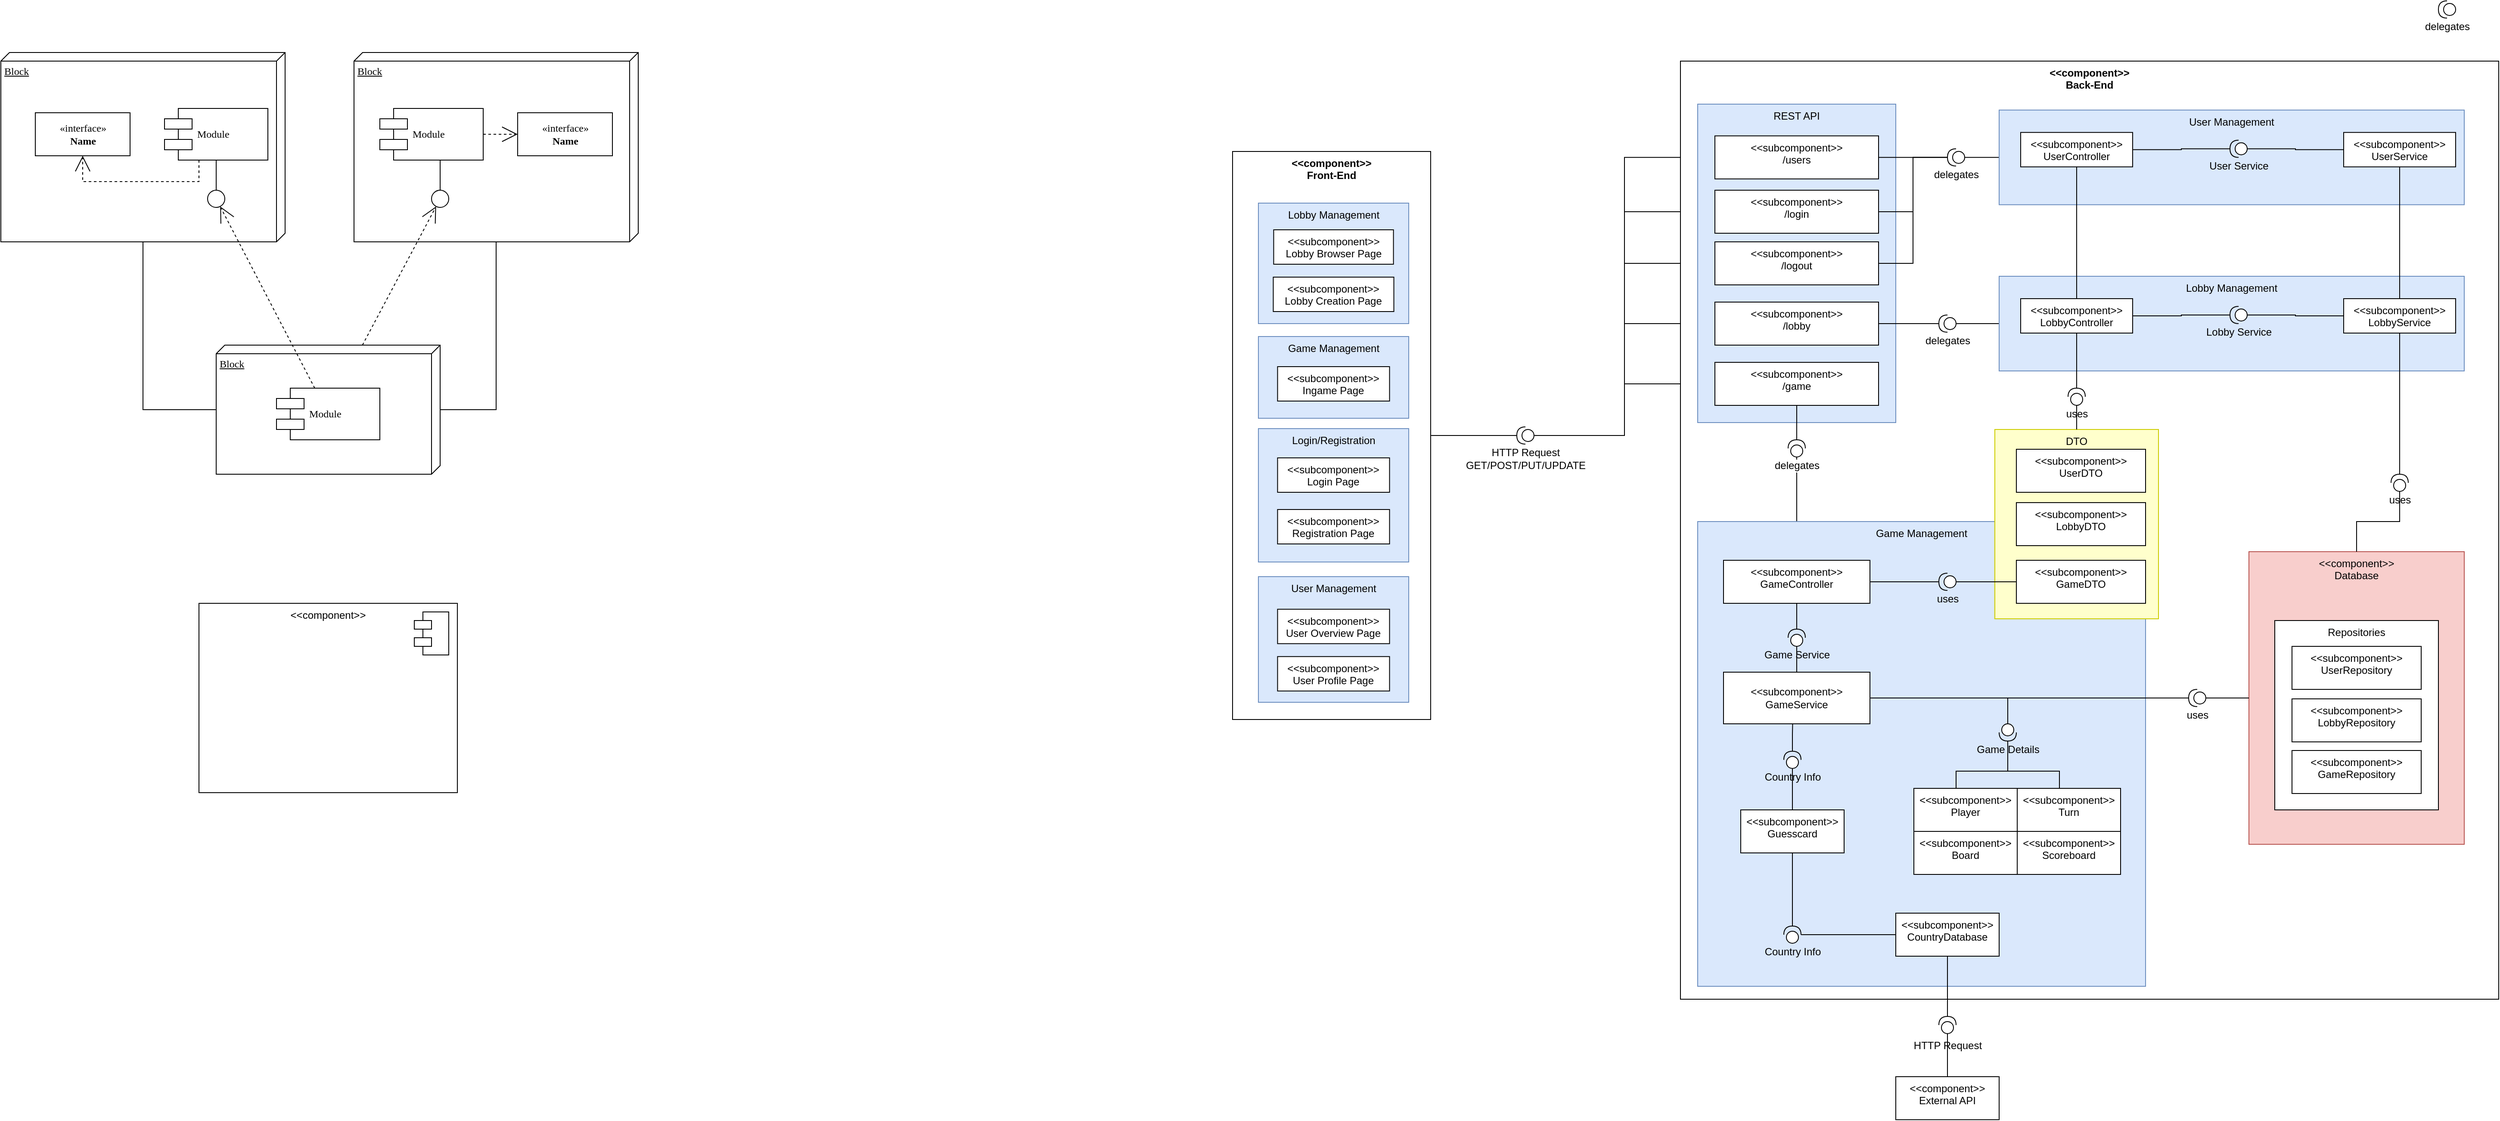 <mxfile version="20.8.16" type="device"><diagram name="Page-1" id="5f0bae14-7c28-e335-631c-24af17079c00"><mxGraphModel dx="2440" dy="1416" grid="1" gridSize="10" guides="1" tooltips="1" connect="1" arrows="1" fold="1" page="1" pageScale="1" pageWidth="4681" pageHeight="3300" background="none" math="0" shadow="0"><root><mxCell id="0"/><mxCell id="1" parent="0"/><mxCell id="39150e848f15840c-1" value="Block" style="verticalAlign=top;align=left;spacingTop=8;spacingLeft=2;spacingRight=12;shape=cube;size=10;direction=south;fontStyle=4;html=1;rounded=0;shadow=0;comic=0;labelBackgroundColor=none;strokeWidth=1;fontFamily=Verdana;fontSize=12" parent="1" vertex="1"><mxGeometry x="120" y="70" width="330" height="220" as="geometry"/></mxCell><mxCell id="39150e848f15840c-2" value="Block" style="verticalAlign=top;align=left;spacingTop=8;spacingLeft=2;spacingRight=12;shape=cube;size=10;direction=south;fontStyle=4;html=1;rounded=0;shadow=0;comic=0;labelBackgroundColor=none;strokeWidth=1;fontFamily=Verdana;fontSize=12" parent="1" vertex="1"><mxGeometry x="530" y="70" width="330" height="220" as="geometry"/></mxCell><mxCell id="39150e848f15840c-3" value="Block" style="verticalAlign=top;align=left;spacingTop=8;spacingLeft=2;spacingRight=12;shape=cube;size=10;direction=south;fontStyle=4;html=1;rounded=0;shadow=0;comic=0;labelBackgroundColor=none;strokeWidth=1;fontFamily=Verdana;fontSize=12" parent="1" vertex="1"><mxGeometry x="370" y="410" width="260" height="150" as="geometry"/></mxCell><mxCell id="39150e848f15840c-4" value="&amp;laquo;interface&amp;raquo;&lt;br&gt;&lt;b&gt;Name&lt;/b&gt;" style="html=1;rounded=0;shadow=0;comic=0;labelBackgroundColor=none;strokeWidth=1;fontFamily=Verdana;fontSize=12;align=center;" parent="1" vertex="1"><mxGeometry x="160" y="140" width="110" height="50" as="geometry"/></mxCell><mxCell id="39150e848f15840c-5" value="Module" style="shape=component;align=left;spacingLeft=36;rounded=0;shadow=0;comic=0;labelBackgroundColor=none;strokeWidth=1;fontFamily=Verdana;fontSize=12;html=1;" parent="1" vertex="1"><mxGeometry x="310" y="135" width="120" height="60" as="geometry"/></mxCell><mxCell id="39150e848f15840c-6" value="" style="ellipse;whiteSpace=wrap;html=1;rounded=0;shadow=0;comic=0;labelBackgroundColor=none;strokeWidth=1;fontFamily=Verdana;fontSize=12;align=center;" parent="1" vertex="1"><mxGeometry x="360" y="230" width="20" height="20" as="geometry"/></mxCell><mxCell id="39150e848f15840c-7" value="Module" style="shape=component;align=left;spacingLeft=36;rounded=0;shadow=0;comic=0;labelBackgroundColor=none;strokeWidth=1;fontFamily=Verdana;fontSize=12;html=1;" parent="1" vertex="1"><mxGeometry x="560" y="135" width="120" height="60" as="geometry"/></mxCell><mxCell id="39150e848f15840c-8" value="&amp;laquo;interface&amp;raquo;&lt;br&gt;&lt;b&gt;Name&lt;/b&gt;" style="html=1;rounded=0;shadow=0;comic=0;labelBackgroundColor=none;strokeWidth=1;fontFamily=Verdana;fontSize=12;align=center;" parent="1" vertex="1"><mxGeometry x="720" y="140" width="110" height="50" as="geometry"/></mxCell><mxCell id="39150e848f15840c-9" value="" style="ellipse;whiteSpace=wrap;html=1;rounded=0;shadow=0;comic=0;labelBackgroundColor=none;strokeWidth=1;fontFamily=Verdana;fontSize=12;align=center;" parent="1" vertex="1"><mxGeometry x="620" y="230" width="20" height="20" as="geometry"/></mxCell><mxCell id="39150e848f15840c-10" value="Module" style="shape=component;align=left;spacingLeft=36;rounded=0;shadow=0;comic=0;labelBackgroundColor=none;strokeWidth=1;fontFamily=Verdana;fontSize=12;html=1;" parent="1" vertex="1"><mxGeometry x="440" y="460" width="120" height="60" as="geometry"/></mxCell><mxCell id="39150e848f15840c-11" style="edgeStyle=none;rounded=0;html=1;dashed=1;labelBackgroundColor=none;startArrow=none;startFill=0;startSize=8;endArrow=open;endFill=0;endSize=16;fontFamily=Verdana;fontSize=12;" parent="1" source="39150e848f15840c-10" target="39150e848f15840c-6" edge="1"><mxGeometry relative="1" as="geometry"/></mxCell><mxCell id="39150e848f15840c-12" style="edgeStyle=none;rounded=0;html=1;dashed=1;labelBackgroundColor=none;startArrow=none;startFill=0;startSize=8;endArrow=open;endFill=0;endSize=16;fontFamily=Verdana;fontSize=12;" parent="1" source="39150e848f15840c-3" target="39150e848f15840c-9" edge="1"><mxGeometry relative="1" as="geometry"/></mxCell><mxCell id="39150e848f15840c-13" style="edgeStyle=elbowEdgeStyle;rounded=0;html=1;labelBackgroundColor=none;startArrow=none;startFill=0;startSize=8;endArrow=none;endFill=0;endSize=16;fontFamily=Verdana;fontSize=12;" parent="1" source="39150e848f15840c-9" target="39150e848f15840c-7" edge="1"><mxGeometry relative="1" as="geometry"/></mxCell><mxCell id="39150e848f15840c-14" style="edgeStyle=elbowEdgeStyle;rounded=0;html=1;labelBackgroundColor=none;startArrow=none;startFill=0;startSize=8;endArrow=none;endFill=0;endSize=16;fontFamily=Verdana;fontSize=12;" parent="1" source="39150e848f15840c-6" target="39150e848f15840c-5" edge="1"><mxGeometry relative="1" as="geometry"/></mxCell><mxCell id="39150e848f15840c-15" style="edgeStyle=orthogonalEdgeStyle;rounded=0;html=1;labelBackgroundColor=none;startArrow=none;startFill=0;startSize=8;endArrow=open;endFill=0;endSize=16;fontFamily=Verdana;fontSize=12;dashed=1;" parent="1" source="39150e848f15840c-5" target="39150e848f15840c-4" edge="1"><mxGeometry relative="1" as="geometry"><Array as="points"><mxPoint x="350" y="220"/><mxPoint x="215" y="220"/></Array></mxGeometry></mxCell><mxCell id="39150e848f15840c-16" style="edgeStyle=orthogonalEdgeStyle;rounded=0;html=1;dashed=1;labelBackgroundColor=none;startArrow=none;startFill=0;startSize=8;endArrow=open;endFill=0;endSize=16;fontFamily=Verdana;fontSize=12;" parent="1" source="39150e848f15840c-7" target="39150e848f15840c-8" edge="1"><mxGeometry relative="1" as="geometry"/></mxCell><mxCell id="39150e848f15840c-17" style="edgeStyle=orthogonalEdgeStyle;rounded=0;html=1;labelBackgroundColor=none;startArrow=none;startFill=0;startSize=8;endArrow=none;endFill=0;endSize=16;fontFamily=Verdana;fontSize=12;" parent="1" source="39150e848f15840c-3" target="39150e848f15840c-2" edge="1"><mxGeometry relative="1" as="geometry"><Array as="points"><mxPoint x="695" y="485"/></Array></mxGeometry></mxCell><mxCell id="39150e848f15840c-18" style="edgeStyle=orthogonalEdgeStyle;rounded=0;html=1;labelBackgroundColor=none;startArrow=none;startFill=0;startSize=8;endArrow=none;endFill=0;endSize=16;fontFamily=Verdana;fontSize=12;" parent="1" source="39150e848f15840c-3" target="39150e848f15840c-1" edge="1"><mxGeometry relative="1" as="geometry"><Array as="points"><mxPoint x="285" y="485"/></Array></mxGeometry></mxCell><mxCell id="TfVsFebPphV5wyhmCZcy-42" value="" style="group" parent="1" vertex="1" connectable="0"><mxGeometry x="350" y="710" width="300" height="220" as="geometry"/></mxCell><mxCell id="TfVsFebPphV5wyhmCZcy-32" value="&amp;lt;&amp;lt;component&amp;gt;&amp;gt;&lt;br&gt;" style="whiteSpace=wrap;html=1;align=center;verticalAlign=top;imageAspect=0;resizeWidth=1;resizeHeight=1;" parent="TfVsFebPphV5wyhmCZcy-42" vertex="1"><mxGeometry width="300" height="220" as="geometry"/></mxCell><mxCell id="TfVsFebPphV5wyhmCZcy-33" value="" style="shape=module;align=left;spacingLeft=20;align=center;verticalAlign=top;whiteSpace=wrap;html=1;movable=1;resizable=1;rotatable=1;deletable=1;editable=1;locked=0;connectable=1;" parent="TfVsFebPphV5wyhmCZcy-42" vertex="1"><mxGeometry x="250" y="10" width="40" height="50" as="geometry"/></mxCell><mxCell id="kWICgyB2zW5VVz1TI_XQ-25" style="edgeStyle=orthogonalEdgeStyle;rounded=0;orthogonalLoop=1;jettySize=auto;html=1;endArrow=none;endFill=0;entryX=0;entryY=0.5;entryDx=0;entryDy=0;" edge="1" parent="1" source="TfVsFebPphV5wyhmCZcy-27" target="Gb7XnMSziSP-tkuVYGW9-13"><mxGeometry relative="1" as="geometry"/></mxCell><mxCell id="kWICgyB2zW5VVz1TI_XQ-26" style="edgeStyle=orthogonalEdgeStyle;rounded=0;orthogonalLoop=1;jettySize=auto;html=1;entryX=0;entryY=0.5;entryDx=0;entryDy=0;endArrow=none;endFill=0;" edge="1" parent="1" source="TfVsFebPphV5wyhmCZcy-27" target="Gb7XnMSziSP-tkuVYGW9-14"><mxGeometry relative="1" as="geometry"/></mxCell><mxCell id="kWICgyB2zW5VVz1TI_XQ-27" style="edgeStyle=orthogonalEdgeStyle;rounded=0;orthogonalLoop=1;jettySize=auto;html=1;entryX=0;entryY=0.5;entryDx=0;entryDy=0;endArrow=none;endFill=0;" edge="1" parent="1" source="TfVsFebPphV5wyhmCZcy-27" target="kWICgyB2zW5VVz1TI_XQ-23"><mxGeometry relative="1" as="geometry"/></mxCell><mxCell id="kWICgyB2zW5VVz1TI_XQ-31" style="edgeStyle=orthogonalEdgeStyle;rounded=0;orthogonalLoop=1;jettySize=auto;html=1;entryX=0;entryY=0.5;entryDx=0;entryDy=0;endArrow=none;endFill=0;" edge="1" parent="1" source="TfVsFebPphV5wyhmCZcy-27" target="kWICgyB2zW5VVz1TI_XQ-29"><mxGeometry relative="1" as="geometry"/></mxCell><mxCell id="kWICgyB2zW5VVz1TI_XQ-32" style="edgeStyle=orthogonalEdgeStyle;rounded=0;orthogonalLoop=1;jettySize=auto;html=1;entryX=0;entryY=0.5;entryDx=0;entryDy=0;endArrow=none;endFill=0;" edge="1" parent="1" source="TfVsFebPphV5wyhmCZcy-27" target="kWICgyB2zW5VVz1TI_XQ-30"><mxGeometry relative="1" as="geometry"/></mxCell><mxCell id="kWICgyB2zW5VVz1TI_XQ-290" style="edgeStyle=orthogonalEdgeStyle;rounded=0;orthogonalLoop=1;jettySize=auto;html=1;entryX=1;entryY=0.5;entryDx=0;entryDy=0;strokeColor=default;fontFamily=Helvetica;fontSize=12;fontColor=default;startArrow=none;startFill=0;endArrow=none;endFill=0;" edge="1" parent="1" source="TfVsFebPphV5wyhmCZcy-27" target="kWICgyB2zW5VVz1TI_XQ-288"><mxGeometry relative="1" as="geometry"/></mxCell><mxCell id="TfVsFebPphV5wyhmCZcy-27" value="&lt;br&gt;HTTP Request&lt;br&gt;GET/POST/PUT/UPDATE" style="shape=providedRequiredInterface;html=1;verticalLabelPosition=bottom;sketch=0;direction=west;" parent="1" vertex="1"><mxGeometry x="1880" y="505" width="20" height="20" as="geometry"/></mxCell><mxCell id="kWICgyB2zW5VVz1TI_XQ-198" value="delegates" style="shape=providedRequiredInterface;html=1;verticalLabelPosition=bottom;sketch=0;labelBackgroundColor=none;direction=west;" vertex="1" parent="1"><mxGeometry x="2950" y="10" width="20" height="20" as="geometry"/></mxCell><mxCell id="TfVsFebPphV5wyhmCZcy-23" value="&lt;b&gt;&amp;lt;&amp;lt;component&amp;gt;&amp;gt;&lt;br&gt;Back-End&lt;/b&gt;" style="whiteSpace=wrap;html=1;align=center;verticalAlign=top;" parent="1" vertex="1"><mxGeometry x="2070" y="80" width="950" height="1090" as="geometry"/></mxCell><mxCell id="Gb7XnMSziSP-tkuVYGW9-11" value="REST API" style="whiteSpace=wrap;html=1;align=center;verticalAlign=top;imageAspect=0;resizeWidth=1;resizeHeight=1;fillColor=#dae8fc;strokeColor=#6c8ebf;" parent="1" vertex="1"><mxGeometry x="2090" y="130" width="230" height="370" as="geometry"/></mxCell><mxCell id="Gb7XnMSziSP-tkuVYGW9-13" value="&amp;lt;&amp;lt;subcomponent&amp;gt;&amp;gt;&lt;br&gt;/users" style="whiteSpace=wrap;html=1;align=center;verticalAlign=top;imageAspect=0;resizeWidth=1;resizeHeight=1;" parent="1" vertex="1"><mxGeometry x="2110" y="166.87" width="190" height="50" as="geometry"/></mxCell><mxCell id="Gb7XnMSziSP-tkuVYGW9-14" value="&amp;lt;&amp;lt;subcomponent&amp;gt;&amp;gt;&lt;br&gt;/lobby" style="whiteSpace=wrap;html=1;align=center;verticalAlign=top;imageAspect=0;resizeWidth=1;resizeHeight=1;" parent="1" vertex="1"><mxGeometry x="2110" y="360" width="190" height="50" as="geometry"/></mxCell><mxCell id="kWICgyB2zW5VVz1TI_XQ-23" value="&amp;lt;&amp;lt;subcomponent&amp;gt;&amp;gt;&lt;br&gt;/game" style="whiteSpace=wrap;html=1;align=center;verticalAlign=top;imageAspect=0;resizeWidth=1;resizeHeight=1;" vertex="1" parent="1"><mxGeometry x="2110" y="430" width="190" height="50" as="geometry"/></mxCell><mxCell id="kWICgyB2zW5VVz1TI_XQ-29" value="&amp;lt;&amp;lt;subcomponent&amp;gt;&amp;gt;&lt;br&gt;/login" style="whiteSpace=wrap;html=1;align=center;verticalAlign=top;imageAspect=0;resizeWidth=1;resizeHeight=1;" vertex="1" parent="1"><mxGeometry x="2110" y="230" width="190" height="50" as="geometry"/></mxCell><mxCell id="kWICgyB2zW5VVz1TI_XQ-30" value="&amp;lt;&amp;lt;subcomponent&amp;gt;&amp;gt;&lt;br&gt;/logout" style="whiteSpace=wrap;html=1;align=center;verticalAlign=top;imageAspect=0;resizeWidth=1;resizeHeight=1;" vertex="1" parent="1"><mxGeometry x="2110" y="290" width="190" height="50" as="geometry"/></mxCell><mxCell id="kWICgyB2zW5VVz1TI_XQ-242" style="edgeStyle=orthogonalEdgeStyle;rounded=0;orthogonalLoop=1;jettySize=auto;html=1;entryX=0;entryY=0.5;entryDx=0;entryDy=0;strokeColor=default;startArrow=none;startFill=0;endArrow=none;endFill=0;" edge="1" parent="1" source="kWICgyB2zW5VVz1TI_XQ-73" target="Gb7XnMSziSP-tkuVYGW9-19"><mxGeometry relative="1" as="geometry"/></mxCell><mxCell id="kWICgyB2zW5VVz1TI_XQ-73" value="delegates" style="shape=providedRequiredInterface;html=1;verticalLabelPosition=bottom;sketch=0;labelBackgroundColor=none;direction=west;" vertex="1" parent="1"><mxGeometry x="2380" y="181.87" width="20" height="20" as="geometry"/></mxCell><mxCell id="kWICgyB2zW5VVz1TI_XQ-74" style="edgeStyle=orthogonalEdgeStyle;rounded=0;orthogonalLoop=1;jettySize=auto;html=1;entryX=1;entryY=0.5;entryDx=0;entryDy=0;entryPerimeter=0;strokeColor=default;startArrow=none;startFill=0;endArrow=none;endFill=0;" edge="1" parent="1" source="Gb7XnMSziSP-tkuVYGW9-13" target="kWICgyB2zW5VVz1TI_XQ-73"><mxGeometry relative="1" as="geometry"/></mxCell><mxCell id="kWICgyB2zW5VVz1TI_XQ-75" style="edgeStyle=orthogonalEdgeStyle;rounded=0;orthogonalLoop=1;jettySize=auto;html=1;entryX=1;entryY=0.5;entryDx=0;entryDy=0;entryPerimeter=0;strokeColor=default;startArrow=none;startFill=0;endArrow=none;endFill=0;" edge="1" parent="1" source="kWICgyB2zW5VVz1TI_XQ-29" target="kWICgyB2zW5VVz1TI_XQ-73"><mxGeometry relative="1" as="geometry"/></mxCell><mxCell id="kWICgyB2zW5VVz1TI_XQ-76" style="edgeStyle=orthogonalEdgeStyle;rounded=0;orthogonalLoop=1;jettySize=auto;html=1;entryX=1;entryY=0.5;entryDx=0;entryDy=0;entryPerimeter=0;strokeColor=default;startArrow=none;startFill=0;endArrow=none;endFill=0;" edge="1" parent="1" source="kWICgyB2zW5VVz1TI_XQ-30" target="kWICgyB2zW5VVz1TI_XQ-73"><mxGeometry relative="1" as="geometry"/></mxCell><mxCell id="kWICgyB2zW5VVz1TI_XQ-250" style="edgeStyle=orthogonalEdgeStyle;rounded=0;orthogonalLoop=1;jettySize=auto;html=1;entryX=0;entryY=0.5;entryDx=0;entryDy=0;strokeColor=default;startArrow=none;startFill=0;endArrow=none;endFill=0;" edge="1" parent="1" source="kWICgyB2zW5VVz1TI_XQ-81" target="kWICgyB2zW5VVz1TI_XQ-244"><mxGeometry relative="1" as="geometry"/></mxCell><mxCell id="kWICgyB2zW5VVz1TI_XQ-81" value="delegates" style="shape=providedRequiredInterface;html=1;verticalLabelPosition=bottom;sketch=0;labelBackgroundColor=none;direction=west;" vertex="1" parent="1"><mxGeometry x="2370" y="375" width="20" height="20" as="geometry"/></mxCell><mxCell id="kWICgyB2zW5VVz1TI_XQ-82" style="edgeStyle=orthogonalEdgeStyle;rounded=0;orthogonalLoop=1;jettySize=auto;html=1;entryX=1;entryY=0.5;entryDx=0;entryDy=0;entryPerimeter=0;strokeColor=default;startArrow=none;startFill=0;endArrow=none;endFill=0;" edge="1" parent="1" source="Gb7XnMSziSP-tkuVYGW9-14" target="kWICgyB2zW5VVz1TI_XQ-81"><mxGeometry relative="1" as="geometry"/></mxCell><mxCell id="kWICgyB2zW5VVz1TI_XQ-91" style="edgeStyle=orthogonalEdgeStyle;rounded=0;orthogonalLoop=1;jettySize=auto;html=1;entryX=0.5;entryY=1;entryDx=0;entryDy=0;strokeColor=default;startArrow=none;startFill=0;endArrow=none;endFill=0;" edge="1" parent="1" source="kWICgyB2zW5VVz1TI_XQ-90" target="kWICgyB2zW5VVz1TI_XQ-23"><mxGeometry relative="1" as="geometry"/></mxCell><mxCell id="kWICgyB2zW5VVz1TI_XQ-260" style="edgeStyle=orthogonalEdgeStyle;rounded=0;orthogonalLoop=1;jettySize=auto;html=1;entryX=0.5;entryY=0;entryDx=0;entryDy=0;strokeColor=default;startArrow=none;startFill=0;endArrow=none;endFill=0;" edge="1" parent="1" source="kWICgyB2zW5VVz1TI_XQ-90" target="huk3VhW0lDkyGAcxR03G-5"><mxGeometry relative="1" as="geometry"/></mxCell><mxCell id="kWICgyB2zW5VVz1TI_XQ-90" value="delegates" style="shape=providedRequiredInterface;html=1;verticalLabelPosition=bottom;sketch=0;labelBackgroundColor=default;direction=north;" vertex="1" parent="1"><mxGeometry x="2195" y="520" width="20" height="20" as="geometry"/></mxCell><mxCell id="Gb7XnMSziSP-tkuVYGW9-17" value="Game Management" style="whiteSpace=wrap;html=1;align=center;verticalAlign=top;imageAspect=0;resizeWidth=1;resizeHeight=1;fillColor=#dae8fc;strokeColor=#6c8ebf;labelBackgroundColor=#dae8fc;" parent="1" vertex="1"><mxGeometry x="2090" y="615" width="520" height="540" as="geometry"/></mxCell><mxCell id="kWICgyB2zW5VVz1TI_XQ-264" style="edgeStyle=orthogonalEdgeStyle;rounded=0;orthogonalLoop=1;jettySize=auto;html=1;entryX=1;entryY=0.5;entryDx=0;entryDy=0;entryPerimeter=0;strokeColor=default;startArrow=none;startFill=0;endArrow=none;endFill=0;" edge="1" parent="1" source="huk3VhW0lDkyGAcxR03G-5" target="kWICgyB2zW5VVz1TI_XQ-221"><mxGeometry relative="1" as="geometry"/></mxCell><mxCell id="huk3VhW0lDkyGAcxR03G-5" value="&amp;lt;&amp;lt;subcomponent&amp;gt;&amp;gt;&lt;br&gt;GameController" style="whiteSpace=wrap;html=1;align=center;verticalAlign=top;imageAspect=0;resizeWidth=1;resizeHeight=1;" parent="1" vertex="1"><mxGeometry x="2120" y="660" width="170" height="50" as="geometry"/></mxCell><mxCell id="kWICgyB2zW5VVz1TI_XQ-274" style="edgeStyle=orthogonalEdgeStyle;rounded=0;orthogonalLoop=1;jettySize=auto;html=1;entryX=1;entryY=0.5;entryDx=0;entryDy=0;entryPerimeter=0;strokeColor=default;startArrow=none;startFill=0;endArrow=none;endFill=0;" edge="1" parent="1" source="huk3VhW0lDkyGAcxR03G-6" target="kWICgyB2zW5VVz1TI_XQ-273"><mxGeometry relative="1" as="geometry"/></mxCell><mxCell id="huk3VhW0lDkyGAcxR03G-6" value="&amp;lt;&amp;lt;subcomponent&amp;gt;&amp;gt;&lt;br&gt;GameService" style="whiteSpace=wrap;html=1;align=center;verticalAlign=middle;imageAspect=0;resizeWidth=1;resizeHeight=1;" parent="1" vertex="1"><mxGeometry x="2120" y="790" width="170" height="60" as="geometry"/></mxCell><mxCell id="huk3VhW0lDkyGAcxR03G-9" value="&amp;lt;&amp;lt;subcomponent&amp;gt;&amp;gt;&lt;br&gt;Board" style="whiteSpace=wrap;html=1;align=center;verticalAlign=top;imageAspect=0;resizeWidth=1;resizeHeight=1;" parent="1" vertex="1"><mxGeometry x="2341" y="975" width="120" height="50" as="geometry"/></mxCell><mxCell id="huk3VhW0lDkyGAcxR03G-10" value="&amp;lt;&amp;lt;subcomponent&amp;gt;&amp;gt;&lt;br&gt;Scoreboard" style="whiteSpace=wrap;html=1;align=center;verticalAlign=top;imageAspect=0;resizeWidth=1;resizeHeight=1;" parent="1" vertex="1"><mxGeometry x="2461" y="975" width="120" height="50" as="geometry"/></mxCell><mxCell id="huk3VhW0lDkyGAcxR03G-15" value="&amp;lt;&amp;lt;subcomponent&amp;gt;&amp;gt;&lt;br&gt;CountryDatabase" style="whiteSpace=wrap;html=1;align=center;verticalAlign=top;imageAspect=0;resizeWidth=1;resizeHeight=1;" parent="1" vertex="1"><mxGeometry x="2320" y="1070" width="120" height="50" as="geometry"/></mxCell><mxCell id="kWICgyB2zW5VVz1TI_XQ-36" value="&amp;lt;&amp;lt;subcomponent&amp;gt;&amp;gt;&lt;br&gt;Guesscard" style="whiteSpace=wrap;html=1;align=center;verticalAlign=top;imageAspect=0;resizeWidth=1;resizeHeight=1;" vertex="1" parent="1"><mxGeometry x="2140" y="950" width="120" height="50" as="geometry"/></mxCell><mxCell id="kWICgyB2zW5VVz1TI_XQ-235" style="edgeStyle=orthogonalEdgeStyle;rounded=0;orthogonalLoop=1;jettySize=auto;html=1;entryX=0.5;entryY=1;entryDx=0;entryDy=0;strokeColor=default;startArrow=none;startFill=0;endArrow=none;endFill=0;" edge="1" parent="1" source="kWICgyB2zW5VVz1TI_XQ-40" target="huk3VhW0lDkyGAcxR03G-5"><mxGeometry relative="1" as="geometry"/></mxCell><mxCell id="kWICgyB2zW5VVz1TI_XQ-236" style="edgeStyle=orthogonalEdgeStyle;rounded=0;orthogonalLoop=1;jettySize=auto;html=1;entryX=0.5;entryY=0;entryDx=0;entryDy=0;strokeColor=default;startArrow=none;startFill=0;endArrow=none;endFill=0;" edge="1" parent="1" source="kWICgyB2zW5VVz1TI_XQ-40" target="huk3VhW0lDkyGAcxR03G-6"><mxGeometry relative="1" as="geometry"/></mxCell><mxCell id="kWICgyB2zW5VVz1TI_XQ-40" value="Game Service" style="shape=providedRequiredInterface;html=1;verticalLabelPosition=bottom;sketch=0;labelBackgroundColor=none;direction=north;" vertex="1" parent="1"><mxGeometry x="2195" y="740" width="20" height="20" as="geometry"/></mxCell><mxCell id="kWICgyB2zW5VVz1TI_XQ-231" style="edgeStyle=orthogonalEdgeStyle;rounded=0;orthogonalLoop=1;jettySize=auto;html=1;strokeColor=default;startArrow=none;startFill=0;endArrow=none;endFill=0;" edge="1" parent="1" source="kWICgyB2zW5VVz1TI_XQ-47" target="huk3VhW0lDkyGAcxR03G-8"><mxGeometry relative="1" as="geometry"><Array as="points"><mxPoint x="2450" y="905"/><mxPoint x="2390" y="905"/></Array></mxGeometry></mxCell><mxCell id="kWICgyB2zW5VVz1TI_XQ-232" style="edgeStyle=orthogonalEdgeStyle;rounded=0;orthogonalLoop=1;jettySize=auto;html=1;entryX=0.5;entryY=0;entryDx=0;entryDy=0;strokeColor=default;startArrow=none;startFill=0;endArrow=none;endFill=0;" edge="1" parent="1" source="kWICgyB2zW5VVz1TI_XQ-47" target="huk3VhW0lDkyGAcxR03G-7"><mxGeometry relative="1" as="geometry"><Array as="points"><mxPoint x="2450" y="905"/><mxPoint x="2510" y="905"/></Array></mxGeometry></mxCell><mxCell id="kWICgyB2zW5VVz1TI_XQ-261" style="edgeStyle=orthogonalEdgeStyle;rounded=0;orthogonalLoop=1;jettySize=auto;html=1;entryX=1;entryY=0.5;entryDx=0;entryDy=0;strokeColor=default;startArrow=none;startFill=0;endArrow=none;endFill=0;" edge="1" parent="1" source="kWICgyB2zW5VVz1TI_XQ-47" target="huk3VhW0lDkyGAcxR03G-6"><mxGeometry relative="1" as="geometry"><Array as="points"><mxPoint x="2450" y="820"/></Array></mxGeometry></mxCell><mxCell id="kWICgyB2zW5VVz1TI_XQ-47" value="Game Details" style="shape=providedRequiredInterface;html=1;verticalLabelPosition=bottom;sketch=0;labelBackgroundColor=none;direction=south;" vertex="1" parent="1"><mxGeometry x="2440" y="850" width="20" height="20" as="geometry"/></mxCell><mxCell id="huk3VhW0lDkyGAcxR03G-8" value="&amp;lt;&amp;lt;subcomponent&amp;gt;&amp;gt;&lt;br&gt;Player" style="whiteSpace=wrap;html=1;align=center;verticalAlign=top;imageAspect=0;resizeWidth=1;resizeHeight=1;" parent="1" vertex="1"><mxGeometry x="2341" y="925" width="120" height="50" as="geometry"/></mxCell><mxCell id="huk3VhW0lDkyGAcxR03G-7" value="&amp;lt;&amp;lt;subcomponent&amp;gt;&amp;gt;&lt;br&gt;Turn" style="whiteSpace=wrap;html=1;align=center;verticalAlign=top;imageAspect=0;resizeWidth=1;resizeHeight=1;" parent="1" vertex="1"><mxGeometry x="2461" y="925" width="120" height="50" as="geometry"/></mxCell><mxCell id="kWICgyB2zW5VVz1TI_XQ-228" style="edgeStyle=orthogonalEdgeStyle;rounded=0;orthogonalLoop=1;jettySize=auto;html=1;strokeColor=default;startArrow=none;startFill=0;endArrow=none;endFill=0;" edge="1" parent="1" source="kWICgyB2zW5VVz1TI_XQ-53" target="kWICgyB2zW5VVz1TI_XQ-36"><mxGeometry relative="1" as="geometry"/></mxCell><mxCell id="kWICgyB2zW5VVz1TI_XQ-229" style="edgeStyle=orthogonalEdgeStyle;rounded=0;orthogonalLoop=1;jettySize=auto;html=1;entryX=0.472;entryY=1.002;entryDx=0;entryDy=0;entryPerimeter=0;strokeColor=default;startArrow=none;startFill=0;endArrow=none;endFill=0;" edge="1" parent="1" source="kWICgyB2zW5VVz1TI_XQ-53" target="huk3VhW0lDkyGAcxR03G-6"><mxGeometry relative="1" as="geometry"/></mxCell><mxCell id="kWICgyB2zW5VVz1TI_XQ-53" value="Country Info" style="shape=providedRequiredInterface;html=1;verticalLabelPosition=bottom;sketch=0;labelBackgroundColor=none;direction=north;" vertex="1" parent="1"><mxGeometry x="2190" y="881.87" width="20" height="20" as="geometry"/></mxCell><mxCell id="kWICgyB2zW5VVz1TI_XQ-61" style="edgeStyle=orthogonalEdgeStyle;rounded=0;orthogonalLoop=1;jettySize=auto;html=1;entryX=0.5;entryY=1;entryDx=0;entryDy=0;endArrow=none;endFill=0;" edge="1" parent="1" source="kWICgyB2zW5VVz1TI_XQ-60" target="kWICgyB2zW5VVz1TI_XQ-36"><mxGeometry relative="1" as="geometry"/></mxCell><mxCell id="kWICgyB2zW5VVz1TI_XQ-135" style="edgeStyle=orthogonalEdgeStyle;rounded=0;orthogonalLoop=1;jettySize=auto;html=1;entryX=0;entryY=0.5;entryDx=0;entryDy=0;strokeColor=default;startArrow=none;startFill=0;endArrow=none;endFill=0;" edge="1" parent="1" source="kWICgyB2zW5VVz1TI_XQ-60" target="huk3VhW0lDkyGAcxR03G-15"><mxGeometry relative="1" as="geometry"/></mxCell><mxCell id="kWICgyB2zW5VVz1TI_XQ-60" value="Country Info" style="shape=providedRequiredInterface;html=1;verticalLabelPosition=bottom;sketch=0;labelBackgroundColor=none;direction=north;" vertex="1" parent="1"><mxGeometry x="2190" y="1085" width="20" height="20" as="geometry"/></mxCell><mxCell id="kWICgyB2zW5VVz1TI_XQ-241" value="" style="group" vertex="1" connectable="0" parent="1"><mxGeometry x="2440" y="136.87" width="540" height="110" as="geometry"/></mxCell><mxCell id="Gb7XnMSziSP-tkuVYGW9-19" value="User Management" style="whiteSpace=wrap;html=1;align=center;verticalAlign=top;imageAspect=0;resizeWidth=1;resizeHeight=1;fillColor=#dae8fc;strokeColor=#6c8ebf;" parent="kWICgyB2zW5VVz1TI_XQ-241" vertex="1"><mxGeometry width="540" height="110" as="geometry"/></mxCell><mxCell id="huk3VhW0lDkyGAcxR03G-1" value="&amp;lt;&amp;lt;subcomponent&amp;gt;&amp;gt;&lt;br&gt;UserController" style="whiteSpace=wrap;html=1;align=center;verticalAlign=top;imageAspect=0;resizeWidth=1;resizeHeight=1;" parent="kWICgyB2zW5VVz1TI_XQ-241" vertex="1"><mxGeometry x="25" y="26" width="130" height="40" as="geometry"/></mxCell><mxCell id="huk3VhW0lDkyGAcxR03G-2" value="&amp;lt;&amp;lt;subcomponent&amp;gt;&amp;gt;&lt;br&gt;UserService" style="whiteSpace=wrap;html=1;align=center;verticalAlign=top;imageAspect=0;resizeWidth=1;resizeHeight=1;" parent="kWICgyB2zW5VVz1TI_XQ-241" vertex="1"><mxGeometry x="400" y="26" width="130" height="40" as="geometry"/></mxCell><mxCell id="kWICgyB2zW5VVz1TI_XQ-194" value="User Service" style="shape=providedRequiredInterface;html=1;verticalLabelPosition=bottom;sketch=0;labelBackgroundColor=#dae8fc;direction=west;" vertex="1" parent="kWICgyB2zW5VVz1TI_XQ-241"><mxGeometry x="268" y="35" width="20" height="20" as="geometry"/></mxCell><mxCell id="kWICgyB2zW5VVz1TI_XQ-239" style="edgeStyle=orthogonalEdgeStyle;rounded=0;orthogonalLoop=1;jettySize=auto;html=1;strokeColor=default;startArrow=none;startFill=0;endArrow=none;endFill=0;" edge="1" parent="kWICgyB2zW5VVz1TI_XQ-241" source="kWICgyB2zW5VVz1TI_XQ-194" target="huk3VhW0lDkyGAcxR03G-1"><mxGeometry relative="1" as="geometry"/></mxCell><mxCell id="kWICgyB2zW5VVz1TI_XQ-240" style="edgeStyle=orthogonalEdgeStyle;rounded=0;orthogonalLoop=1;jettySize=auto;html=1;strokeColor=default;startArrow=none;startFill=0;endArrow=none;endFill=0;" edge="1" parent="kWICgyB2zW5VVz1TI_XQ-241" source="kWICgyB2zW5VVz1TI_XQ-194" target="huk3VhW0lDkyGAcxR03G-2"><mxGeometry relative="1" as="geometry"/></mxCell><mxCell id="kWICgyB2zW5VVz1TI_XQ-243" value="" style="group" vertex="1" connectable="0" parent="1"><mxGeometry x="2440" y="330" width="540" height="110" as="geometry"/></mxCell><mxCell id="kWICgyB2zW5VVz1TI_XQ-244" value="Lobby Management" style="whiteSpace=wrap;html=1;align=center;verticalAlign=top;imageAspect=0;resizeWidth=1;resizeHeight=1;fillColor=#dae8fc;strokeColor=#6c8ebf;" vertex="1" parent="kWICgyB2zW5VVz1TI_XQ-243"><mxGeometry width="540" height="110" as="geometry"/></mxCell><mxCell id="kWICgyB2zW5VVz1TI_XQ-245" value="&amp;lt;&amp;lt;subcomponent&amp;gt;&amp;gt;&lt;br&gt;LobbyController" style="whiteSpace=wrap;html=1;align=center;verticalAlign=top;imageAspect=0;resizeWidth=1;resizeHeight=1;" vertex="1" parent="kWICgyB2zW5VVz1TI_XQ-243"><mxGeometry x="25" y="26" width="130" height="40" as="geometry"/></mxCell><mxCell id="kWICgyB2zW5VVz1TI_XQ-246" value="&amp;lt;&amp;lt;subcomponent&amp;gt;&amp;gt;&lt;br&gt;LobbyService" style="whiteSpace=wrap;html=1;align=center;verticalAlign=top;imageAspect=0;resizeWidth=1;resizeHeight=1;" vertex="1" parent="kWICgyB2zW5VVz1TI_XQ-243"><mxGeometry x="400" y="26" width="130" height="40" as="geometry"/></mxCell><mxCell id="kWICgyB2zW5VVz1TI_XQ-247" value="Lobby Service" style="shape=providedRequiredInterface;html=1;verticalLabelPosition=bottom;sketch=0;labelBackgroundColor=#dae8fc;direction=west;" vertex="1" parent="kWICgyB2zW5VVz1TI_XQ-243"><mxGeometry x="268" y="35" width="20" height="20" as="geometry"/></mxCell><mxCell id="kWICgyB2zW5VVz1TI_XQ-248" style="edgeStyle=orthogonalEdgeStyle;rounded=0;orthogonalLoop=1;jettySize=auto;html=1;strokeColor=default;startArrow=none;startFill=0;endArrow=none;endFill=0;" edge="1" parent="kWICgyB2zW5VVz1TI_XQ-243" source="kWICgyB2zW5VVz1TI_XQ-247" target="kWICgyB2zW5VVz1TI_XQ-245"><mxGeometry relative="1" as="geometry"/></mxCell><mxCell id="kWICgyB2zW5VVz1TI_XQ-249" style="edgeStyle=orthogonalEdgeStyle;rounded=0;orthogonalLoop=1;jettySize=auto;html=1;strokeColor=default;startArrow=none;startFill=0;endArrow=none;endFill=0;" edge="1" parent="kWICgyB2zW5VVz1TI_XQ-243" source="kWICgyB2zW5VVz1TI_XQ-247" target="kWICgyB2zW5VVz1TI_XQ-246"><mxGeometry relative="1" as="geometry"/></mxCell><mxCell id="kWICgyB2zW5VVz1TI_XQ-205" value="DTO" style="whiteSpace=wrap;html=1;align=center;verticalAlign=top;imageAspect=0;resizeWidth=1;resizeHeight=1;fillColor=#FFFFCC;strokeColor=#CCCC00;" vertex="1" parent="1"><mxGeometry x="2435" y="508" width="190" height="220" as="geometry"/></mxCell><mxCell id="kWICgyB2zW5VVz1TI_XQ-206" value="&amp;lt;&amp;lt;subcomponent&amp;gt;&amp;gt;&lt;br&gt;UserDTO" style="whiteSpace=wrap;html=1;align=center;verticalAlign=top;imageAspect=0;resizeWidth=1;resizeHeight=1;" vertex="1" parent="1"><mxGeometry x="2460" y="531" width="150" height="50" as="geometry"/></mxCell><mxCell id="kWICgyB2zW5VVz1TI_XQ-207" value="&amp;lt;&amp;lt;subcomponent&amp;gt;&amp;gt;&lt;br&gt;LobbyDTO" style="whiteSpace=wrap;html=1;align=center;verticalAlign=top;imageAspect=0;resizeWidth=1;resizeHeight=1;" vertex="1" parent="1"><mxGeometry x="2460" y="593" width="150" height="50" as="geometry"/></mxCell><mxCell id="kWICgyB2zW5VVz1TI_XQ-208" value="&amp;lt;&amp;lt;subcomponent&amp;gt;&amp;gt;&lt;br&gt;GameDTO" style="whiteSpace=wrap;html=1;align=center;verticalAlign=top;imageAspect=0;resizeWidth=1;resizeHeight=1;" vertex="1" parent="1"><mxGeometry x="2460" y="660" width="150" height="50" as="geometry"/></mxCell><mxCell id="kWICgyB2zW5VVz1TI_XQ-265" style="edgeStyle=orthogonalEdgeStyle;rounded=0;orthogonalLoop=1;jettySize=auto;html=1;strokeColor=default;startArrow=none;startFill=0;endArrow=none;endFill=0;" edge="1" parent="1" source="kWICgyB2zW5VVz1TI_XQ-221" target="kWICgyB2zW5VVz1TI_XQ-208"><mxGeometry relative="1" as="geometry"/></mxCell><mxCell id="kWICgyB2zW5VVz1TI_XQ-221" value="uses" style="shape=providedRequiredInterface;html=1;verticalLabelPosition=bottom;sketch=0;labelBackgroundColor=none;direction=west;" vertex="1" parent="1"><mxGeometry x="2370" y="675" width="20" height="20" as="geometry"/></mxCell><mxCell id="kWICgyB2zW5VVz1TI_XQ-271" style="edgeStyle=orthogonalEdgeStyle;rounded=0;orthogonalLoop=1;jettySize=auto;html=1;strokeColor=default;startArrow=none;startFill=0;endArrow=none;endFill=0;" edge="1" parent="1" source="kWICgyB2zW5VVz1TI_XQ-268" target="kWICgyB2zW5VVz1TI_XQ-205"><mxGeometry relative="1" as="geometry"/></mxCell><mxCell id="kWICgyB2zW5VVz1TI_XQ-268" value="uses" style="shape=providedRequiredInterface;html=1;verticalLabelPosition=bottom;sketch=0;labelBackgroundColor=none;direction=north;" vertex="1" parent="1"><mxGeometry x="2520" y="460" width="20" height="20" as="geometry"/></mxCell><mxCell id="kWICgyB2zW5VVz1TI_XQ-269" style="edgeStyle=orthogonalEdgeStyle;rounded=0;orthogonalLoop=1;jettySize=auto;html=1;entryX=0.5;entryY=0;entryDx=0;entryDy=0;strokeColor=default;startArrow=none;startFill=0;endArrow=none;endFill=0;" edge="1" parent="1" source="huk3VhW0lDkyGAcxR03G-1" target="kWICgyB2zW5VVz1TI_XQ-245"><mxGeometry relative="1" as="geometry"/></mxCell><mxCell id="kWICgyB2zW5VVz1TI_XQ-270" style="edgeStyle=orthogonalEdgeStyle;rounded=0;orthogonalLoop=1;jettySize=auto;html=1;entryX=1;entryY=0.5;entryDx=0;entryDy=0;entryPerimeter=0;strokeColor=default;startArrow=none;startFill=0;endArrow=none;endFill=0;" edge="1" parent="1" source="kWICgyB2zW5VVz1TI_XQ-245" target="kWICgyB2zW5VVz1TI_XQ-268"><mxGeometry relative="1" as="geometry"/></mxCell><mxCell id="kWICgyB2zW5VVz1TI_XQ-272" value="" style="group" vertex="1" connectable="0" parent="1"><mxGeometry x="2730" y="650" width="250" height="340" as="geometry"/></mxCell><mxCell id="TfVsFebPphV5wyhmCZcy-25" value="&amp;lt;&amp;lt;component&amp;gt;&amp;gt;&lt;br&gt;Database" style="whiteSpace=wrap;html=1;align=center;verticalAlign=top;fillColor=#f8cecc;strokeColor=#b85450;" parent="kWICgyB2zW5VVz1TI_XQ-272" vertex="1"><mxGeometry width="250" height="340" as="geometry"/></mxCell><mxCell id="kWICgyB2zW5VVz1TI_XQ-214" value="" style="group" vertex="1" connectable="0" parent="kWICgyB2zW5VVz1TI_XQ-272"><mxGeometry x="30" y="80" width="190" height="220" as="geometry"/></mxCell><mxCell id="kWICgyB2zW5VVz1TI_XQ-215" value="Repositories" style="whiteSpace=wrap;html=1;align=center;verticalAlign=top;imageAspect=0;resizeWidth=1;resizeHeight=1;" vertex="1" parent="kWICgyB2zW5VVz1TI_XQ-214"><mxGeometry width="190" height="220" as="geometry"/></mxCell><mxCell id="kWICgyB2zW5VVz1TI_XQ-216" value="&amp;lt;&amp;lt;subcomponent&amp;gt;&amp;gt;&lt;br&gt;UserRepository" style="whiteSpace=wrap;html=1;align=center;verticalAlign=top;imageAspect=0;resizeWidth=1;resizeHeight=1;" vertex="1" parent="kWICgyB2zW5VVz1TI_XQ-214"><mxGeometry x="20" y="30" width="150" height="50" as="geometry"/></mxCell><mxCell id="kWICgyB2zW5VVz1TI_XQ-217" value="&amp;lt;&amp;lt;subcomponent&amp;gt;&amp;gt;&lt;br&gt;LobbyRepository" style="whiteSpace=wrap;html=1;align=center;verticalAlign=top;imageAspect=0;resizeWidth=1;resizeHeight=1;" vertex="1" parent="kWICgyB2zW5VVz1TI_XQ-214"><mxGeometry x="20" y="91" width="150" height="50" as="geometry"/></mxCell><mxCell id="kWICgyB2zW5VVz1TI_XQ-218" value="&amp;lt;&amp;lt;subcomponent&amp;gt;&amp;gt;&lt;br&gt;GameRepository" style="whiteSpace=wrap;html=1;align=center;verticalAlign=top;imageAspect=0;resizeWidth=1;resizeHeight=1;" vertex="1" parent="kWICgyB2zW5VVz1TI_XQ-214"><mxGeometry x="20" y="151" width="150" height="50" as="geometry"/></mxCell><mxCell id="kWICgyB2zW5VVz1TI_XQ-275" style="edgeStyle=orthogonalEdgeStyle;rounded=0;orthogonalLoop=1;jettySize=auto;html=1;entryX=0;entryY=0.5;entryDx=0;entryDy=0;strokeColor=default;startArrow=none;startFill=0;endArrow=none;endFill=0;" edge="1" parent="1" source="kWICgyB2zW5VVz1TI_XQ-273" target="TfVsFebPphV5wyhmCZcy-25"><mxGeometry relative="1" as="geometry"/></mxCell><mxCell id="kWICgyB2zW5VVz1TI_XQ-273" value="uses" style="shape=providedRequiredInterface;html=1;verticalLabelPosition=bottom;sketch=0;labelBackgroundColor=none;direction=west;" vertex="1" parent="1"><mxGeometry x="2660" y="810" width="20" height="20" as="geometry"/></mxCell><mxCell id="kWICgyB2zW5VVz1TI_XQ-277" style="edgeStyle=orthogonalEdgeStyle;rounded=0;orthogonalLoop=1;jettySize=auto;html=1;entryX=0.5;entryY=0;entryDx=0;entryDy=0;strokeColor=default;startArrow=none;startFill=0;endArrow=none;endFill=0;" edge="1" parent="1" source="kWICgyB2zW5VVz1TI_XQ-276" target="TfVsFebPphV5wyhmCZcy-25"><mxGeometry relative="1" as="geometry"/></mxCell><mxCell id="kWICgyB2zW5VVz1TI_XQ-276" value="uses" style="shape=providedRequiredInterface;html=1;verticalLabelPosition=bottom;sketch=0;labelBackgroundColor=none;direction=north;" vertex="1" parent="1"><mxGeometry x="2895" y="560" width="20" height="20" as="geometry"/></mxCell><mxCell id="kWICgyB2zW5VVz1TI_XQ-278" style="edgeStyle=orthogonalEdgeStyle;rounded=0;orthogonalLoop=1;jettySize=auto;html=1;entryX=1;entryY=0.5;entryDx=0;entryDy=0;entryPerimeter=0;strokeColor=default;startArrow=none;startFill=0;endArrow=none;endFill=0;" edge="1" parent="1" source="kWICgyB2zW5VVz1TI_XQ-246" target="kWICgyB2zW5VVz1TI_XQ-276"><mxGeometry relative="1" as="geometry"/></mxCell><mxCell id="kWICgyB2zW5VVz1TI_XQ-280" style="edgeStyle=orthogonalEdgeStyle;rounded=0;orthogonalLoop=1;jettySize=auto;html=1;strokeColor=default;startArrow=none;startFill=0;endArrow=none;endFill=0;" edge="1" parent="1" source="huk3VhW0lDkyGAcxR03G-2" target="kWICgyB2zW5VVz1TI_XQ-246"><mxGeometry relative="1" as="geometry"/></mxCell><mxCell id="kWICgyB2zW5VVz1TI_XQ-281" value="" style="group" vertex="1" connectable="0" parent="1"><mxGeometry x="2320" y="1190" width="120" height="120" as="geometry"/></mxCell><mxCell id="kWICgyB2zW5VVz1TI_XQ-22" value="&amp;lt;&amp;lt;component&amp;gt;&amp;gt;&lt;br&gt;External API" style="whiteSpace=wrap;html=1;align=center;verticalAlign=top;imageAspect=0;resizeWidth=1;resizeHeight=1;" vertex="1" parent="kWICgyB2zW5VVz1TI_XQ-281"><mxGeometry y="70" width="120" height="50" as="geometry"/></mxCell><mxCell id="kWICgyB2zW5VVz1TI_XQ-33" value="HTTP Request" style="shape=providedRequiredInterface;html=1;verticalLabelPosition=bottom;sketch=0;direction=north;labelBackgroundColor=default;verticalAlign=top;" vertex="1" parent="kWICgyB2zW5VVz1TI_XQ-281"><mxGeometry x="50" width="20" height="20" as="geometry"/></mxCell><mxCell id="kWICgyB2zW5VVz1TI_XQ-134" style="edgeStyle=orthogonalEdgeStyle;rounded=0;orthogonalLoop=1;jettySize=auto;html=1;entryX=0.5;entryY=0;entryDx=0;entryDy=0;strokeColor=default;startArrow=none;startFill=0;endArrow=none;endFill=0;" edge="1" parent="kWICgyB2zW5VVz1TI_XQ-281" source="kWICgyB2zW5VVz1TI_XQ-33" target="kWICgyB2zW5VVz1TI_XQ-22"><mxGeometry relative="1" as="geometry"/></mxCell><mxCell id="kWICgyB2zW5VVz1TI_XQ-282" style="edgeStyle=orthogonalEdgeStyle;rounded=0;orthogonalLoop=1;jettySize=auto;html=1;entryX=0.5;entryY=1;entryDx=0;entryDy=0;strokeColor=default;startArrow=none;startFill=0;endArrow=none;endFill=0;" edge="1" parent="1" source="kWICgyB2zW5VVz1TI_XQ-33" target="huk3VhW0lDkyGAcxR03G-15"><mxGeometry relative="1" as="geometry"/></mxCell><mxCell id="kWICgyB2zW5VVz1TI_XQ-289" value="" style="group" vertex="1" connectable="0" parent="1"><mxGeometry x="1550" y="185" width="230" height="660" as="geometry"/></mxCell><mxCell id="kWICgyB2zW5VVz1TI_XQ-288" value="&lt;b&gt;&amp;lt;&amp;lt;component&amp;gt;&amp;gt;&lt;br&gt;Front-End&lt;/b&gt;" style="whiteSpace=wrap;html=1;align=center;verticalAlign=top;" vertex="1" parent="kWICgyB2zW5VVz1TI_XQ-289"><mxGeometry width="230" height="660" as="geometry"/></mxCell><mxCell id="kWICgyB2zW5VVz1TI_XQ-284" value="Login/Registration" style="whiteSpace=wrap;html=1;align=center;verticalAlign=top;imageAspect=0;resizeWidth=1;resizeHeight=1;fillColor=#dae8fc;strokeColor=#6c8ebf;" vertex="1" parent="kWICgyB2zW5VVz1TI_XQ-289"><mxGeometry x="30" y="322" width="174.53" height="155" as="geometry"/></mxCell><mxCell id="TfVsFebPphV5wyhmCZcy-45" value="Lobby Management" style="whiteSpace=wrap;html=1;align=center;verticalAlign=top;imageAspect=0;resizeWidth=1;resizeHeight=1;fillColor=#dae8fc;strokeColor=#6c8ebf;" parent="kWICgyB2zW5VVz1TI_XQ-289" vertex="1"><mxGeometry x="30" y="60" width="174.53" height="140" as="geometry"/></mxCell><mxCell id="Gb7XnMSziSP-tkuVYGW9-1" value="Game Management" style="whiteSpace=wrap;html=1;align=center;verticalAlign=top;imageAspect=0;resizeWidth=1;resizeHeight=1;fillColor=#dae8fc;strokeColor=#6c8ebf;" parent="kWICgyB2zW5VVz1TI_XQ-289" vertex="1"><mxGeometry x="30" y="215" width="174.53" height="95" as="geometry"/></mxCell><mxCell id="Gb7XnMSziSP-tkuVYGW9-10" value="&amp;lt;&amp;lt;subcomponent&amp;gt;&amp;gt;&lt;br&gt;Ingame Page" style="whiteSpace=wrap;html=1;align=center;verticalAlign=top;imageAspect=0;resizeWidth=1;resizeHeight=1;" parent="kWICgyB2zW5VVz1TI_XQ-289" vertex="1"><mxGeometry x="52.265" y="250" width="130" height="40" as="geometry"/></mxCell><mxCell id="Gb7XnMSziSP-tkuVYGW9-5" value="&amp;lt;&amp;lt;subcomponent&amp;gt;&amp;gt;&lt;br&gt;Lobby Browser Page" style="whiteSpace=wrap;html=1;align=center;verticalAlign=top;imageAspect=0;resizeWidth=1;resizeHeight=1;" parent="kWICgyB2zW5VVz1TI_XQ-289" vertex="1"><mxGeometry x="47.735" y="91" width="139.06" height="40" as="geometry"/></mxCell><mxCell id="Gb7XnMSziSP-tkuVYGW9-9" value="&amp;lt;&amp;lt;subcomponent&amp;gt;&amp;gt;&lt;br&gt;Lobby Creation Page" style="whiteSpace=wrap;html=1;align=center;verticalAlign=top;imageAspect=0;resizeWidth=1;resizeHeight=1;" parent="kWICgyB2zW5VVz1TI_XQ-289" vertex="1"><mxGeometry x="47.265" y="146" width="140" height="40" as="geometry"/></mxCell><mxCell id="TfVsFebPphV5wyhmCZcy-37" value="User Management" style="whiteSpace=wrap;html=1;align=center;verticalAlign=top;imageAspect=0;resizeWidth=1;resizeHeight=1;fillColor=#dae8fc;strokeColor=#6c8ebf;" parent="kWICgyB2zW5VVz1TI_XQ-289" vertex="1"><mxGeometry x="30" y="494" width="174.53" height="146" as="geometry"/></mxCell><mxCell id="TfVsFebPphV5wyhmCZcy-36" value="&amp;lt;&amp;lt;subcomponent&amp;gt;&amp;gt;&lt;br&gt;User Overview Page" style="whiteSpace=wrap;html=1;align=center;verticalAlign=top;imageAspect=0;resizeWidth=1;resizeHeight=1;" parent="kWICgyB2zW5VVz1TI_XQ-289" vertex="1"><mxGeometry x="52.265" y="531.87" width="130" height="40" as="geometry"/></mxCell><mxCell id="Gb7XnMSziSP-tkuVYGW9-8" value="&amp;lt;&amp;lt;subcomponent&amp;gt;&amp;gt;&lt;br&gt;User Profile Page" style="whiteSpace=wrap;html=1;align=center;verticalAlign=top;imageAspect=0;resizeWidth=1;resizeHeight=1;" parent="kWICgyB2zW5VVz1TI_XQ-289" vertex="1"><mxGeometry x="52.265" y="586.87" width="130" height="40" as="geometry"/></mxCell><mxCell id="Gb7XnMSziSP-tkuVYGW9-6" value="&amp;lt;&amp;lt;subcomponent&amp;gt;&amp;gt;&lt;br&gt;Login Page" style="whiteSpace=wrap;html=1;align=center;verticalAlign=top;imageAspect=0;resizeWidth=1;resizeHeight=1;" parent="kWICgyB2zW5VVz1TI_XQ-289" vertex="1"><mxGeometry x="52.265" y="356" width="130" height="40" as="geometry"/></mxCell><mxCell id="Gb7XnMSziSP-tkuVYGW9-7" value="&amp;lt;&amp;lt;subcomponent&amp;gt;&amp;gt;&lt;br&gt;Registration Page" style="whiteSpace=wrap;html=1;align=center;verticalAlign=top;imageAspect=0;resizeWidth=1;resizeHeight=1;" parent="kWICgyB2zW5VVz1TI_XQ-289" vertex="1"><mxGeometry x="52.265" y="416" width="130" height="40" as="geometry"/></mxCell></root></mxGraphModel></diagram></mxfile>